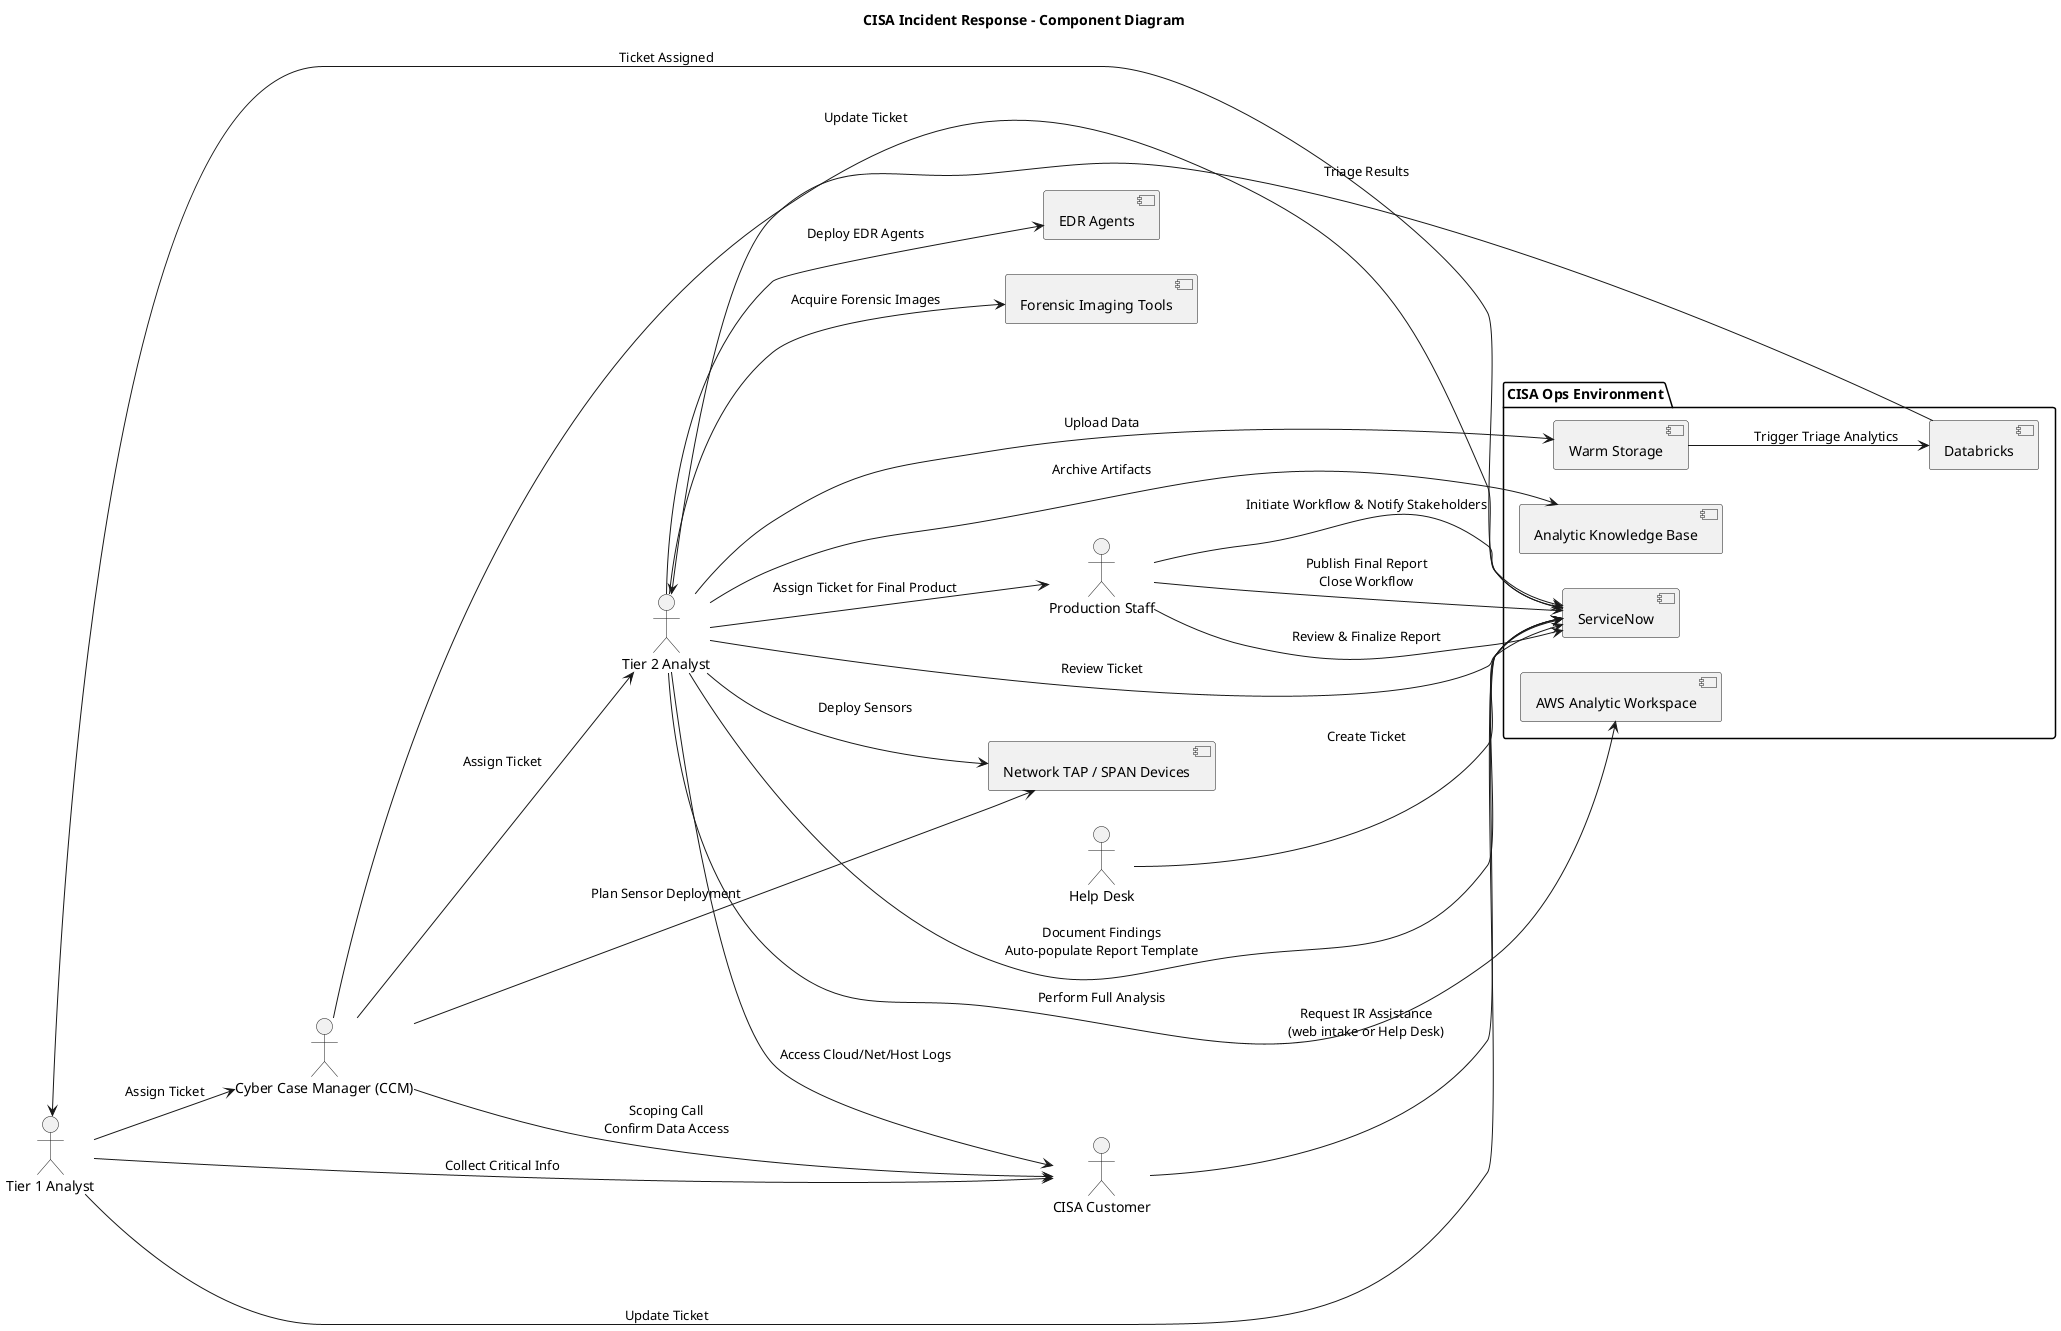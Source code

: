 @startuml
	title CISA Incident Response - Component Diagram
	left to right direction
	
	' Define actors
	actor "CISA Customer" as Customer
	actor "Help Desk" as HelpDesk
	actor "Tier 1 Analyst" as T1
	actor "Cyber Case Manager (CCM)" as CCM
	actor "Tier 2 Analyst" as T2
	actor "Production Staff" as Prod
	
	package "CISA Ops Environment" {
	    [ServiceNow] as SN
	    [Databricks] as DB
	    [AWS Analytic Workspace] as AWSWS
	    [Warm Storage] as WarmStore
	    [Analytic Knowledge Base] as AKB
	}
	
	' Define external systems and tools
	[Network TAP / SPAN Devices] as NetSensors
	[EDR Agents] as EDR
	[Forensic Imaging Tools] as ForensicTools
	
	' Customer initiates request
	Customer --> SN : Request IR Assistance\n(web intake or Help Desk)
	
	' Help desk may manually create ticket
	HelpDesk --> SN : Create Ticket
	
	' Tier 1 Workflow
	SN --> T1 : Ticket Assigned
	T1 --> Customer : Collect Critical Info
	T1 --> SN : Update Ticket
	T1 --> CCM : Assign Ticket
	
	' CCM Workflow
	CCM --> Customer : Scoping Call\nConfirm Data Access
	CCM --> SN : Update Ticket
	CCM --> NetSensors : Plan Sensor Deployment
	CCM --> T2 : Assign Ticket
	
	' Tier 2 Workflow
	T2 --> SN : Review Ticket
	T2 --> Customer : Access Cloud/Net/Host Logs
	T2 --> NetSensors : Deploy Sensors
	T2 --> EDR : Deploy EDR Agents
	T2 --> ForensicTools : Acquire Forensic Images
	T2 --> WarmStore : Upload Data
	WarmStore --> DB : Trigger Triage Analytics
	DB --> T2 : Triage Results
	T2 --> AWSWS : Perform Full Analysis
	T2 --> SN : Document Findings\nAuto-populate Report Template
	T2 --> Prod : Assign Ticket for Final Product
	T2 --> AKB : Archive Artifacts
	
	' Production Workflow
	Prod --> SN : Review & Finalize Report
	Prod --> SN : Initiate Workflow & Notify Stakeholders
	Prod --> SN : Publish Final Report\nClose Workflow

@enduml
